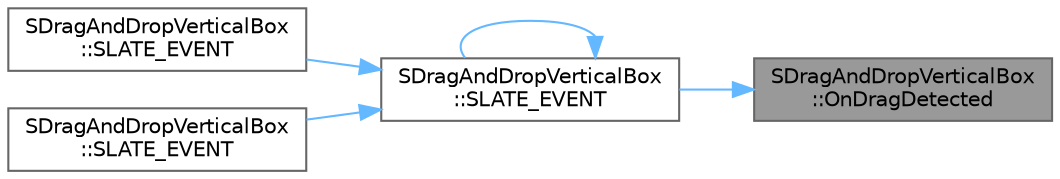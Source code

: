 digraph "SDragAndDropVerticalBox::OnDragDetected"
{
 // INTERACTIVE_SVG=YES
 // LATEX_PDF_SIZE
  bgcolor="transparent";
  edge [fontname=Helvetica,fontsize=10,labelfontname=Helvetica,labelfontsize=10];
  node [fontname=Helvetica,fontsize=10,shape=box,height=0.2,width=0.4];
  rankdir="RL";
  Node1 [id="Node000001",label="SDragAndDropVerticalBox\l::OnDragDetected",height=0.2,width=0.4,color="gray40", fillcolor="grey60", style="filled", fontcolor="black",tooltip="Called when Slate detects that a widget started to be dragged."];
  Node1 -> Node2 [id="edge1_Node000001_Node000002",dir="back",color="steelblue1",style="solid",tooltip=" "];
  Node2 [id="Node000002",label="SDragAndDropVerticalBox\l::SLATE_EVENT",height=0.2,width=0.4,color="grey40", fillcolor="white", style="filled",URL="$d8/d13/classSDragAndDropVerticalBox.html#a3009178b9af54c45ec0ea5d0eee3bbe5",tooltip="Perform a drop operation onto the target row widget Most commonly used for executing a re-ordering an..."];
  Node2 -> Node2 [id="edge2_Node000002_Node000002",dir="back",color="steelblue1",style="solid",tooltip=" "];
  Node2 -> Node3 [id="edge3_Node000002_Node000003",dir="back",color="steelblue1",style="solid",tooltip=" "];
  Node3 [id="Node000003",label="SDragAndDropVerticalBox\l::SLATE_EVENT",height=0.2,width=0.4,color="grey40", fillcolor="white", style="filled",URL="$d8/d13/classSDragAndDropVerticalBox.html#ae3972cb86dc86a6db5f723082cf150c0",tooltip=" "];
  Node2 -> Node4 [id="edge4_Node000002_Node000004",dir="back",color="steelblue1",style="solid",tooltip=" "];
  Node4 [id="Node000004",label="SDragAndDropVerticalBox\l::SLATE_EVENT",height=0.2,width=0.4,color="grey40", fillcolor="white", style="filled",URL="$d8/d13/classSDragAndDropVerticalBox.html#aa0cbaffc2db692f7b3fffadd928a4485",tooltip=" "];
}
